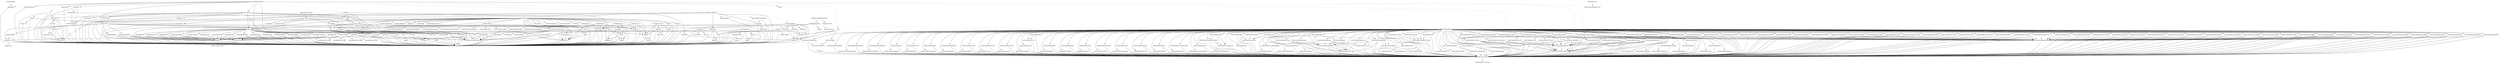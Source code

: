 digraph depends {
    node [shape=plaintext]
"alsa-utils-alsamixer" -> "libasound2";
"alsa-utils-alsamixer" -> "libc6";
"alsa-utils-alsamixer" -> "libformw5";
"alsa-utils-alsamixer" -> "libmenuw5";
"alsa-utils-alsamixer" -> "libncursesw5";
"alsa-utils-alsamixer" -> "libpanelw5";
"alsa-utils-alsamixer" -> "libtinfo5";
"angstrom-feed-configs" -> "opkg" [style=dotted];
"angstrom-packagegroup-boot" -> "angstrom-version";
"angstrom-packagegroup-boot" -> "packagegroup-boot";
"avahi-daemon" -> "base-files";
"avahi-daemon" -> "base-passwd";
"avahi-daemon" -> "libavahi-common3";
"avahi-daemon" -> "libavahi-core7";
"avahi-daemon" -> "libc6";
"avahi-daemon" -> "libcap2";
"avahi-daemon" -> "libdaemon0";
"avahi-daemon" -> "libdbus-1-3";
"avahi-daemon" -> "libexpat1";
"avahi-daemon" -> "libnss-mdns" [style=dotted];
"avahi-daemon" -> "shadow";
"avahi-utils" -> "libavahi-client3";
"avahi-utils" -> "libavahi-common3";
"avahi-utils" -> "libc6";
"bluez5" -> "libc6";
"bluez5" -> "libdbus-1-3";
"bluez5" -> "libglib-2.0-0";
"bluez5" -> "libreadline6";
"bluez5" -> "libudev1";
"busybox" -> "busybox-syslog" [style=dotted];
"busybox" -> "busybox-udhcpc" [style=dotted];
"busybox" -> "libc6";
"busybox" -> "update-alternatives-opkg";
"busybox-syslog" -> "update-alternatives-opkg";
"cpufreq-tweaks" -> "cpufrequtils";
"cpufrequtils" -> "libc6";
"dbus-1" -> "base-files";
"dbus-1" -> "base-passwd";
"dbus-1" -> "libc6";
"dbus-1" -> "libdbus-1-3";
"dbus-1" -> "libexpat1";
"dbus-1" -> "libx11-6";
"dbus-1" -> "shadow";
"e2fsprogs-e2fsck" -> "libblkid1";
"e2fsprogs-e2fsck" -> "libc6";
"e2fsprogs-e2fsck" -> "libcom-err2";
"e2fsprogs-e2fsck" -> "libe2p2";
"e2fsprogs-e2fsck" -> "libext2fs2";
"e2fsprogs-e2fsck" -> "libuuid1";
"fixmac" -> "ranpwd";
"htop" -> "libc6";
"htop" -> "libncursesw5";
"htop" -> "libtinfo5";
"htop" -> "ncurses-terminfo";
"iptables" -> "kernel-module-ip-tables" [style=dotted];
"iptables" -> "kernel-module-ipt-masquerade" [style=dotted];
"iptables" -> "kernel-module-iptable-filter" [style=dotted];
"iptables" -> "kernel-module-iptable-nat" [style=dotted];
"iptables" -> "kernel-module-nf-conntrack" [style=dotted];
"iptables" -> "kernel-module-nf-conntrack-ipv4" [style=dotted];
"iptables" -> "kernel-module-nf-defrag-ipv4" [style=dotted];
"iptables" -> "kernel-module-nf-nat" [style=dotted];
"iptables" -> "kernel-module-x-tables" [style=dotted];
"iptables" -> "libc6";
"iw" -> "libc6";
"iw" -> "libnl-3-200";
"iw" -> "libnl-3-genl";
"kbd" -> "libc6";
"kbd" -> "update-alternatives-opkg";
"kernel" -> "kernel-4.4.0+linaro";
"kernel-4.4.0+linaro" -> "kernel-image-4.4.0+linaro";
"kernel-module-aircable" -> "kernel-4.4.0+linaro";
"kernel-module-ark3116" -> "kernel-4.4.0+linaro";
"kernel-module-belkin-sa" -> "kernel-4.4.0+linaro";
"kernel-module-binfmt-misc" -> "kernel-4.4.0+linaro";
"kernel-module-bsd-comp" -> "kernel-4.4.0+linaro";
"kernel-module-bsd-comp" -> "kernel-module-ppp-generic";
"kernel-module-bsd-comp" -> "kernel-module-slhc";
"kernel-module-catc" -> "kernel-4.4.0+linaro";
"kernel-module-ch341" -> "kernel-4.4.0+linaro";
"kernel-module-configfs" -> "kernel-4.4.0+linaro";
"kernel-module-cp210x" -> "kernel-4.4.0+linaro";
"kernel-module-crc-ccitt" -> "kernel-4.4.0+linaro";
"kernel-module-cyberjack" -> "kernel-4.4.0+linaro";
"kernel-module-cypress-m8" -> "kernel-4.4.0+linaro";
"kernel-module-digi-acceleport" -> "kernel-4.4.0+linaro";
"kernel-module-echainiv" -> "kernel-4.4.0+linaro";
"kernel-module-empeg" -> "kernel-4.4.0+linaro";
"kernel-module-ezusb" -> "kernel-4.4.0+linaro";
"kernel-module-f81232" -> "kernel-4.4.0+linaro";
"kernel-module-ftdi-sio" -> "kernel-4.4.0+linaro";
"kernel-module-g-ether" -> "kernel-4.4.0+linaro";
"kernel-module-g-ether" -> "kernel-module-configfs";
"kernel-module-g-ether" -> "kernel-module-libcomposite";
"kernel-module-g-ether" -> "kernel-module-u-ether";
"kernel-module-g-ether" -> "kernel-module-usb-f-rndis";
"kernel-module-g-mass-storage" -> "kernel-4.4.0+linaro";
"kernel-module-g-mass-storage" -> "kernel-module-configfs";
"kernel-module-g-mass-storage" -> "kernel-module-libcomposite";
"kernel-module-g-mass-storage" -> "kernel-module-usb-f-mass-storage";
"kernel-module-g-serial" -> "kernel-4.4.0+linaro";
"kernel-module-g-serial" -> "kernel-module-configfs";
"kernel-module-g-serial" -> "kernel-module-libcomposite";
"kernel-module-g-zero" -> "kernel-4.4.0+linaro";
"kernel-module-g-zero" -> "kernel-module-configfs";
"kernel-module-g-zero" -> "kernel-module-libcomposite";
"kernel-module-garmin-gps" -> "kernel-4.4.0+linaro";
"kernel-module-gspca-benq" -> "kernel-4.4.0+linaro";
"kernel-module-gspca-benq" -> "kernel-module-gspca-main";
"kernel-module-gspca-conex" -> "kernel-4.4.0+linaro";
"kernel-module-gspca-conex" -> "kernel-module-gspca-main";
"kernel-module-gspca-cpia1" -> "kernel-4.4.0+linaro";
"kernel-module-gspca-cpia1" -> "kernel-module-gspca-main";
"kernel-module-gspca-dtcs033" -> "kernel-4.4.0+linaro";
"kernel-module-gspca-dtcs033" -> "kernel-module-gspca-main";
"kernel-module-gspca-etoms" -> "kernel-4.4.0+linaro";
"kernel-module-gspca-etoms" -> "kernel-module-gspca-main";
"kernel-module-gspca-finepix" -> "kernel-4.4.0+linaro";
"kernel-module-gspca-finepix" -> "kernel-module-gspca-main";
"kernel-module-gspca-gl860" -> "kernel-4.4.0+linaro";
"kernel-module-gspca-gl860" -> "kernel-module-gspca-main";
"kernel-module-gspca-jeilinj" -> "kernel-4.4.0+linaro";
"kernel-module-gspca-jeilinj" -> "kernel-module-gspca-main";
"kernel-module-gspca-jl2005bcd" -> "kernel-4.4.0+linaro";
"kernel-module-gspca-jl2005bcd" -> "kernel-module-gspca-main";
"kernel-module-gspca-kinect" -> "kernel-4.4.0+linaro";
"kernel-module-gspca-kinect" -> "kernel-module-gspca-main";
"kernel-module-gspca-konica" -> "kernel-4.4.0+linaro";
"kernel-module-gspca-konica" -> "kernel-module-gspca-main";
"kernel-module-gspca-m5602" -> "kernel-4.4.0+linaro";
"kernel-module-gspca-m5602" -> "kernel-module-gspca-main";
"kernel-module-gspca-main" -> "kernel-4.4.0+linaro";
"kernel-module-gspca-mars" -> "kernel-4.4.0+linaro";
"kernel-module-gspca-mars" -> "kernel-module-gspca-main";
"kernel-module-gspca-mr97310a" -> "kernel-4.4.0+linaro";
"kernel-module-gspca-mr97310a" -> "kernel-module-gspca-main";
"kernel-module-gspca-nw80x" -> "kernel-4.4.0+linaro";
"kernel-module-gspca-nw80x" -> "kernel-module-gspca-main";
"kernel-module-gspca-ov519" -> "kernel-4.4.0+linaro";
"kernel-module-gspca-ov519" -> "kernel-module-gspca-main";
"kernel-module-gspca-ov534" -> "kernel-4.4.0+linaro";
"kernel-module-gspca-ov534" -> "kernel-module-gspca-main";
"kernel-module-gspca-ov534-9" -> "kernel-4.4.0+linaro";
"kernel-module-gspca-ov534-9" -> "kernel-module-gspca-main";
"kernel-module-gspca-pac207" -> "kernel-4.4.0+linaro";
"kernel-module-gspca-pac207" -> "kernel-module-gspca-main";
"kernel-module-gspca-pac7302" -> "kernel-4.4.0+linaro";
"kernel-module-gspca-pac7302" -> "kernel-module-gspca-main";
"kernel-module-gspca-pac7311" -> "kernel-4.4.0+linaro";
"kernel-module-gspca-pac7311" -> "kernel-module-gspca-main";
"kernel-module-gspca-se401" -> "kernel-4.4.0+linaro";
"kernel-module-gspca-se401" -> "kernel-module-gspca-main";
"kernel-module-gspca-sn9c2028" -> "kernel-4.4.0+linaro";
"kernel-module-gspca-sn9c2028" -> "kernel-module-gspca-main";
"kernel-module-gspca-sn9c20x" -> "kernel-4.4.0+linaro";
"kernel-module-gspca-sn9c20x" -> "kernel-module-gspca-main";
"kernel-module-gspca-sonixb" -> "kernel-4.4.0+linaro";
"kernel-module-gspca-sonixb" -> "kernel-module-gspca-main";
"kernel-module-gspca-sonixj" -> "kernel-4.4.0+linaro";
"kernel-module-gspca-sonixj" -> "kernel-module-gspca-main";
"kernel-module-gspca-spca1528" -> "kernel-4.4.0+linaro";
"kernel-module-gspca-spca1528" -> "kernel-module-gspca-main";
"kernel-module-gspca-spca500" -> "kernel-4.4.0+linaro";
"kernel-module-gspca-spca500" -> "kernel-module-gspca-main";
"kernel-module-gspca-spca501" -> "kernel-4.4.0+linaro";
"kernel-module-gspca-spca501" -> "kernel-module-gspca-main";
"kernel-module-gspca-spca505" -> "kernel-4.4.0+linaro";
"kernel-module-gspca-spca505" -> "kernel-module-gspca-main";
"kernel-module-gspca-spca506" -> "kernel-4.4.0+linaro";
"kernel-module-gspca-spca506" -> "kernel-module-gspca-main";
"kernel-module-gspca-spca508" -> "kernel-4.4.0+linaro";
"kernel-module-gspca-spca508" -> "kernel-module-gspca-main";
"kernel-module-gspca-spca561" -> "kernel-4.4.0+linaro";
"kernel-module-gspca-spca561" -> "kernel-module-gspca-main";
"kernel-module-gspca-sq905" -> "kernel-4.4.0+linaro";
"kernel-module-gspca-sq905" -> "kernel-module-gspca-main";
"kernel-module-gspca-sq905c" -> "kernel-4.4.0+linaro";
"kernel-module-gspca-sq905c" -> "kernel-module-gspca-main";
"kernel-module-gspca-sq930x" -> "kernel-4.4.0+linaro";
"kernel-module-gspca-sq930x" -> "kernel-module-gspca-main";
"kernel-module-gspca-stk014" -> "kernel-4.4.0+linaro";
"kernel-module-gspca-stk014" -> "kernel-module-gspca-main";
"kernel-module-gspca-stk1135" -> "kernel-4.4.0+linaro";
"kernel-module-gspca-stk1135" -> "kernel-module-gspca-main";
"kernel-module-gspca-stv0680" -> "kernel-4.4.0+linaro";
"kernel-module-gspca-stv0680" -> "kernel-module-gspca-main";
"kernel-module-gspca-stv06xx" -> "kernel-4.4.0+linaro";
"kernel-module-gspca-stv06xx" -> "kernel-module-gspca-main";
"kernel-module-gspca-sunplus" -> "kernel-4.4.0+linaro";
"kernel-module-gspca-sunplus" -> "kernel-module-gspca-main";
"kernel-module-gspca-t613" -> "kernel-4.4.0+linaro";
"kernel-module-gspca-t613" -> "kernel-module-gspca-main";
"kernel-module-gspca-topro" -> "kernel-4.4.0+linaro";
"kernel-module-gspca-topro" -> "kernel-module-gspca-main";
"kernel-module-gspca-touptek" -> "kernel-4.4.0+linaro";
"kernel-module-gspca-touptek" -> "kernel-module-gspca-main";
"kernel-module-gspca-tv8532" -> "kernel-4.4.0+linaro";
"kernel-module-gspca-tv8532" -> "kernel-module-gspca-main";
"kernel-module-gspca-vc032x" -> "kernel-4.4.0+linaro";
"kernel-module-gspca-vc032x" -> "kernel-module-gspca-main";
"kernel-module-gspca-vicam" -> "kernel-4.4.0+linaro";
"kernel-module-gspca-vicam" -> "kernel-module-gspca-main";
"kernel-module-gspca-xirlink-cit" -> "kernel-4.4.0+linaro";
"kernel-module-gspca-xirlink-cit" -> "kernel-module-gspca-main";
"kernel-module-gspca-zc3xx" -> "kernel-4.4.0+linaro";
"kernel-module-gspca-zc3xx" -> "kernel-module-gspca-main";
"kernel-module-hid-logitech" -> "kernel-4.4.0+linaro";
"kernel-module-hid-magicmouse" -> "kernel-4.4.0+linaro";
"kernel-module-hid-microsoft" -> "kernel-4.4.0+linaro";
"kernel-module-hid-multitouch" -> "kernel-4.4.0+linaro";
"kernel-module-hid-plantronics" -> "kernel-4.4.0+linaro";
"kernel-module-io-edgeport" -> "kernel-4.4.0+linaro";
"kernel-module-io-ti" -> "kernel-4.4.0+linaro";
"kernel-module-ipaq" -> "kernel-4.4.0+linaro";
"kernel-module-ipw" -> "kernel-4.4.0+linaro";
"kernel-module-ipw" -> "kernel-module-usb-wwan";
"kernel-module-ir-usb" -> "kernel-4.4.0+linaro";
"kernel-module-iuu-phoenix" -> "kernel-4.4.0+linaro";
"kernel-module-joydev" -> "kernel-4.4.0+linaro";
"kernel-module-kaweth" -> "kernel-4.4.0+linaro";
"kernel-module-keyspan-pda" -> "kernel-4.4.0+linaro";
"kernel-module-keyspan-pda" -> "kernel-module-ezusb";
"kernel-module-kl5kusb105" -> "kernel-4.4.0+linaro";
"kernel-module-kobil-sct" -> "kernel-4.4.0+linaro";
"kernel-module-libcomposite" -> "kernel-4.4.0+linaro";
"kernel-module-libcomposite" -> "kernel-module-configfs";
"kernel-module-mcs7830" -> "kernel-4.4.0+linaro";
"kernel-module-mct-u232" -> "kernel-4.4.0+linaro";
"kernel-module-metro-usb" -> "kernel-4.4.0+linaro";
"kernel-module-mos7720" -> "kernel-4.4.0+linaro";
"kernel-module-mos7840" -> "kernel-4.4.0+linaro";
"kernel-module-mxuport" -> "kernel-4.4.0+linaro";
"kernel-module-navman" -> "kernel-4.4.0+linaro";
"kernel-module-nfs-acl" -> "kernel-4.4.0+linaro";
"kernel-module-nfsd" -> "kernel-4.4.0+linaro";
"kernel-module-nfsd" -> "kernel-module-nfs-acl";
"kernel-module-omninet" -> "kernel-4.4.0+linaro";
"kernel-module-opticon" -> "kernel-4.4.0+linaro";
"kernel-module-option" -> "kernel-4.4.0+linaro";
"kernel-module-option" -> "kernel-module-usb-wwan";
"kernel-module-oti6858" -> "kernel-4.4.0+linaro";
"kernel-module-pegasus" -> "kernel-4.4.0+linaro";
"kernel-module-pl2303" -> "kernel-4.4.0+linaro";
"kernel-module-ppp-async" -> "kernel-4.4.0+linaro";
"kernel-module-ppp-async" -> "kernel-module-crc-ccitt";
"kernel-module-ppp-async" -> "kernel-module-ppp-generic";
"kernel-module-ppp-async" -> "kernel-module-slhc";
"kernel-module-ppp-deflate" -> "kernel-4.4.0+linaro";
"kernel-module-ppp-deflate" -> "kernel-module-ppp-generic";
"kernel-module-ppp-deflate" -> "kernel-module-slhc";
"kernel-module-ppp-deflate" -> "kernel-module-zlib-deflate";
"kernel-module-ppp-generic" -> "kernel-4.4.0+linaro";
"kernel-module-ppp-generic" -> "kernel-module-slhc";
"kernel-module-ppp-mppe" -> "kernel-4.4.0+linaro";
"kernel-module-ppp-mppe" -> "kernel-module-ppp-generic";
"kernel-module-ppp-mppe" -> "kernel-module-slhc";
"kernel-module-ppp-synctty" -> "kernel-4.4.0+linaro";
"kernel-module-ppp-synctty" -> "kernel-module-ppp-generic";
"kernel-module-ppp-synctty" -> "kernel-module-slhc";
"kernel-module-pppoe" -> "kernel-4.4.0+linaro";
"kernel-module-pppoe" -> "kernel-module-ppp-generic";
"kernel-module-pppoe" -> "kernel-module-pppox";
"kernel-module-pppoe" -> "kernel-module-slhc";
"kernel-module-pppox" -> "kernel-4.4.0+linaro";
"kernel-module-pppox" -> "kernel-module-ppp-generic";
"kernel-module-pppox" -> "kernel-module-slhc";
"kernel-module-pwc" -> "kernel-4.4.0+linaro";
"kernel-module-pwc" -> "kernel-module-videobuf2-vmalloc";
"kernel-module-qcaux" -> "kernel-4.4.0+linaro";
"kernel-module-qcserial" -> "kernel-4.4.0+linaro";
"kernel-module-qcserial" -> "kernel-module-usb-wwan";
"kernel-module-quatech2" -> "kernel-4.4.0+linaro";
"kernel-module-r8152" -> "kernel-4.4.0+linaro";
"kernel-module-rtl8150" -> "kernel-4.4.0+linaro";
"kernel-module-s2255drv" -> "kernel-4.4.0+linaro";
"kernel-module-s2255drv" -> "kernel-module-videobuf2-vmalloc";
"kernel-module-safe-serial" -> "kernel-4.4.0+linaro";
"kernel-module-sha1-generic" -> "kernel-4.4.0+linaro";
"kernel-module-sierra" -> "kernel-4.4.0+linaro";
"kernel-module-slhc" -> "kernel-4.4.0+linaro";
"kernel-module-smsc75xx" -> "kernel-4.4.0+linaro";
"kernel-module-smsc95xx" -> "kernel-4.4.0+linaro";
"kernel-module-spcp8x5" -> "kernel-4.4.0+linaro";
"kernel-module-spidev" -> "kernel-4.4.0+linaro";
"kernel-module-sr9700" -> "kernel-4.4.0+linaro";
"kernel-module-sr9800" -> "kernel-4.4.0+linaro";
"kernel-module-ssu100" -> "kernel-4.4.0+linaro";
"kernel-module-stkwebcam" -> "kernel-4.4.0+linaro";
"kernel-module-symbolserial" -> "kernel-4.4.0+linaro";
"kernel-module-ti-usb-3410-5052" -> "kernel-4.4.0+linaro";
"kernel-module-u-ether" -> "kernel-4.4.0+linaro";
"kernel-module-u-serial" -> "kernel-4.4.0+linaro";
"kernel-module-usb-f-acm" -> "kernel-4.4.0+linaro";
"kernel-module-usb-f-acm" -> "kernel-module-configfs";
"kernel-module-usb-f-acm" -> "kernel-module-libcomposite";
"kernel-module-usb-f-acm" -> "kernel-module-u-serial";
"kernel-module-usb-f-ecm" -> "kernel-4.4.0+linaro";
"kernel-module-usb-f-ecm" -> "kernel-module-configfs";
"kernel-module-usb-f-ecm" -> "kernel-module-libcomposite";
"kernel-module-usb-f-ecm" -> "kernel-module-u-ether";
"kernel-module-usb-f-ecm-subset" -> "kernel-4.4.0+linaro";
"kernel-module-usb-f-ecm-subset" -> "kernel-module-configfs";
"kernel-module-usb-f-ecm-subset" -> "kernel-module-libcomposite";
"kernel-module-usb-f-ecm-subset" -> "kernel-module-u-ether";
"kernel-module-usb-f-mass-storage" -> "kernel-4.4.0+linaro";
"kernel-module-usb-f-mass-storage" -> "kernel-module-configfs";
"kernel-module-usb-f-mass-storage" -> "kernel-module-libcomposite";
"kernel-module-usb-f-obex" -> "kernel-4.4.0+linaro";
"kernel-module-usb-f-obex" -> "kernel-module-configfs";
"kernel-module-usb-f-obex" -> "kernel-module-libcomposite";
"kernel-module-usb-f-obex" -> "kernel-module-u-serial";
"kernel-module-usb-f-rndis" -> "kernel-4.4.0+linaro";
"kernel-module-usb-f-rndis" -> "kernel-module-configfs";
"kernel-module-usb-f-rndis" -> "kernel-module-libcomposite";
"kernel-module-usb-f-rndis" -> "kernel-module-u-ether";
"kernel-module-usb-f-serial" -> "kernel-4.4.0+linaro";
"kernel-module-usb-f-serial" -> "kernel-module-configfs";
"kernel-module-usb-f-serial" -> "kernel-module-libcomposite";
"kernel-module-usb-f-serial" -> "kernel-module-u-serial";
"kernel-module-usb-f-ss-lb" -> "kernel-4.4.0+linaro";
"kernel-module-usb-f-ss-lb" -> "kernel-module-configfs";
"kernel-module-usb-f-ss-lb" -> "kernel-module-libcomposite";
"kernel-module-usb-serial-simple" -> "kernel-4.4.0+linaro";
"kernel-module-usb-wwan" -> "kernel-4.4.0+linaro";
"kernel-module-usbtest" -> "kernel-4.4.0+linaro";
"kernel-module-usbtouchscreen" -> "kernel-4.4.0+linaro";
"kernel-module-uvcvideo" -> "kernel-4.4.0+linaro";
"kernel-module-uvcvideo" -> "kernel-module-videobuf2-vmalloc";
"kernel-module-videobuf-core" -> "kernel-4.4.0+linaro";
"kernel-module-videobuf-vmalloc" -> "kernel-4.4.0+linaro";
"kernel-module-videobuf-vmalloc" -> "kernel-module-videobuf-core";
"kernel-module-videobuf2-vmalloc" -> "kernel-4.4.0+linaro";
"kernel-module-visor" -> "kernel-4.4.0+linaro";
"kernel-module-wcn36xx" -> "kernel-4.4.0+linaro";
"kernel-module-wcn36xx-platform" -> "kernel-4.4.0+linaro";
"kernel-module-whiteheat" -> "kernel-4.4.0+linaro";
"kernel-module-whiteheat" -> "kernel-module-ezusb";
"kernel-module-wishbone-serial" -> "kernel-4.4.0+linaro";
"kernel-module-xsens-mt" -> "kernel-4.4.0+linaro";
"kernel-module-zlib-deflate" -> "kernel-4.4.0+linaro";
"kernel-module-zr364xx" -> "kernel-4.4.0+linaro";
"kernel-module-zr364xx" -> "kernel-module-videobuf-core";
"kernel-module-zr364xx" -> "kernel-module-videobuf-vmalloc";
"kernel-modules" -> "kernel-module-aircable";
"kernel-modules" -> "kernel-module-ark3116";
"kernel-modules" -> "kernel-module-belkin-sa";
"kernel-modules" -> "kernel-module-binfmt-misc";
"kernel-modules" -> "kernel-module-bsd-comp";
"kernel-modules" -> "kernel-module-catc";
"kernel-modules" -> "kernel-module-ch341";
"kernel-modules" -> "kernel-module-configfs";
"kernel-modules" -> "kernel-module-cp210x";
"kernel-modules" -> "kernel-module-crc-ccitt";
"kernel-modules" -> "kernel-module-cyberjack";
"kernel-modules" -> "kernel-module-cypress-m8";
"kernel-modules" -> "kernel-module-digi-acceleport";
"kernel-modules" -> "kernel-module-echainiv";
"kernel-modules" -> "kernel-module-empeg";
"kernel-modules" -> "kernel-module-ezusb";
"kernel-modules" -> "kernel-module-f81232";
"kernel-modules" -> "kernel-module-ftdi-sio";
"kernel-modules" -> "kernel-module-g-ether";
"kernel-modules" -> "kernel-module-g-mass-storage";
"kernel-modules" -> "kernel-module-g-serial";
"kernel-modules" -> "kernel-module-g-zero";
"kernel-modules" -> "kernel-module-garmin-gps";
"kernel-modules" -> "kernel-module-gspca-benq";
"kernel-modules" -> "kernel-module-gspca-conex";
"kernel-modules" -> "kernel-module-gspca-cpia1";
"kernel-modules" -> "kernel-module-gspca-dtcs033";
"kernel-modules" -> "kernel-module-gspca-etoms";
"kernel-modules" -> "kernel-module-gspca-finepix";
"kernel-modules" -> "kernel-module-gspca-gl860";
"kernel-modules" -> "kernel-module-gspca-jeilinj";
"kernel-modules" -> "kernel-module-gspca-jl2005bcd";
"kernel-modules" -> "kernel-module-gspca-kinect";
"kernel-modules" -> "kernel-module-gspca-konica";
"kernel-modules" -> "kernel-module-gspca-m5602";
"kernel-modules" -> "kernel-module-gspca-main";
"kernel-modules" -> "kernel-module-gspca-mars";
"kernel-modules" -> "kernel-module-gspca-mr97310a";
"kernel-modules" -> "kernel-module-gspca-nw80x";
"kernel-modules" -> "kernel-module-gspca-ov519";
"kernel-modules" -> "kernel-module-gspca-ov534";
"kernel-modules" -> "kernel-module-gspca-ov534-9";
"kernel-modules" -> "kernel-module-gspca-pac207";
"kernel-modules" -> "kernel-module-gspca-pac7302";
"kernel-modules" -> "kernel-module-gspca-pac7311";
"kernel-modules" -> "kernel-module-gspca-se401";
"kernel-modules" -> "kernel-module-gspca-sn9c2028";
"kernel-modules" -> "kernel-module-gspca-sn9c20x";
"kernel-modules" -> "kernel-module-gspca-sonixb";
"kernel-modules" -> "kernel-module-gspca-sonixj";
"kernel-modules" -> "kernel-module-gspca-spca1528";
"kernel-modules" -> "kernel-module-gspca-spca500";
"kernel-modules" -> "kernel-module-gspca-spca501";
"kernel-modules" -> "kernel-module-gspca-spca505";
"kernel-modules" -> "kernel-module-gspca-spca506";
"kernel-modules" -> "kernel-module-gspca-spca508";
"kernel-modules" -> "kernel-module-gspca-spca561";
"kernel-modules" -> "kernel-module-gspca-sq905";
"kernel-modules" -> "kernel-module-gspca-sq905c";
"kernel-modules" -> "kernel-module-gspca-sq930x";
"kernel-modules" -> "kernel-module-gspca-stk014";
"kernel-modules" -> "kernel-module-gspca-stk1135";
"kernel-modules" -> "kernel-module-gspca-stv0680";
"kernel-modules" -> "kernel-module-gspca-stv06xx";
"kernel-modules" -> "kernel-module-gspca-sunplus";
"kernel-modules" -> "kernel-module-gspca-t613";
"kernel-modules" -> "kernel-module-gspca-topro";
"kernel-modules" -> "kernel-module-gspca-touptek";
"kernel-modules" -> "kernel-module-gspca-tv8532";
"kernel-modules" -> "kernel-module-gspca-vc032x";
"kernel-modules" -> "kernel-module-gspca-vicam";
"kernel-modules" -> "kernel-module-gspca-xirlink-cit";
"kernel-modules" -> "kernel-module-gspca-zc3xx";
"kernel-modules" -> "kernel-module-hid-logitech";
"kernel-modules" -> "kernel-module-hid-magicmouse";
"kernel-modules" -> "kernel-module-hid-microsoft";
"kernel-modules" -> "kernel-module-hid-multitouch";
"kernel-modules" -> "kernel-module-hid-plantronics";
"kernel-modules" -> "kernel-module-io-edgeport";
"kernel-modules" -> "kernel-module-io-ti";
"kernel-modules" -> "kernel-module-ipaq";
"kernel-modules" -> "kernel-module-ipw";
"kernel-modules" -> "kernel-module-ir-usb";
"kernel-modules" -> "kernel-module-iuu-phoenix";
"kernel-modules" -> "kernel-module-joydev";
"kernel-modules" -> "kernel-module-kaweth";
"kernel-modules" -> "kernel-module-keyspan-pda";
"kernel-modules" -> "kernel-module-kl5kusb105";
"kernel-modules" -> "kernel-module-kobil-sct";
"kernel-modules" -> "kernel-module-libcomposite";
"kernel-modules" -> "kernel-module-mcs7830";
"kernel-modules" -> "kernel-module-mct-u232";
"kernel-modules" -> "kernel-module-metro-usb";
"kernel-modules" -> "kernel-module-mos7720";
"kernel-modules" -> "kernel-module-mos7840";
"kernel-modules" -> "kernel-module-mxuport";
"kernel-modules" -> "kernel-module-navman";
"kernel-modules" -> "kernel-module-nfs-acl";
"kernel-modules" -> "kernel-module-nfsd";
"kernel-modules" -> "kernel-module-omninet";
"kernel-modules" -> "kernel-module-opticon";
"kernel-modules" -> "kernel-module-option";
"kernel-modules" -> "kernel-module-oti6858";
"kernel-modules" -> "kernel-module-pegasus";
"kernel-modules" -> "kernel-module-pl2303";
"kernel-modules" -> "kernel-module-ppp-async";
"kernel-modules" -> "kernel-module-ppp-deflate";
"kernel-modules" -> "kernel-module-ppp-generic";
"kernel-modules" -> "kernel-module-ppp-mppe";
"kernel-modules" -> "kernel-module-ppp-synctty";
"kernel-modules" -> "kernel-module-pppoe";
"kernel-modules" -> "kernel-module-pppox";
"kernel-modules" -> "kernel-module-pwc";
"kernel-modules" -> "kernel-module-qcaux";
"kernel-modules" -> "kernel-module-qcserial";
"kernel-modules" -> "kernel-module-quatech2";
"kernel-modules" -> "kernel-module-r8152";
"kernel-modules" -> "kernel-module-rtl8150";
"kernel-modules" -> "kernel-module-s2255drv";
"kernel-modules" -> "kernel-module-safe-serial";
"kernel-modules" -> "kernel-module-sha1-generic";
"kernel-modules" -> "kernel-module-sierra";
"kernel-modules" -> "kernel-module-slhc";
"kernel-modules" -> "kernel-module-smsc75xx";
"kernel-modules" -> "kernel-module-smsc95xx";
"kernel-modules" -> "kernel-module-spcp8x5";
"kernel-modules" -> "kernel-module-spidev";
"kernel-modules" -> "kernel-module-sr9700";
"kernel-modules" -> "kernel-module-sr9800";
"kernel-modules" -> "kernel-module-ssu100";
"kernel-modules" -> "kernel-module-stkwebcam";
"kernel-modules" -> "kernel-module-symbolserial";
"kernel-modules" -> "kernel-module-ti-usb-3410-5052";
"kernel-modules" -> "kernel-module-u-ether";
"kernel-modules" -> "kernel-module-u-serial";
"kernel-modules" -> "kernel-module-usb-f-acm";
"kernel-modules" -> "kernel-module-usb-f-ecm";
"kernel-modules" -> "kernel-module-usb-f-ecm-subset";
"kernel-modules" -> "kernel-module-usb-f-mass-storage";
"kernel-modules" -> "kernel-module-usb-f-obex";
"kernel-modules" -> "kernel-module-usb-f-rndis";
"kernel-modules" -> "kernel-module-usb-f-serial";
"kernel-modules" -> "kernel-module-usb-f-ss-lb";
"kernel-modules" -> "kernel-module-usb-serial-simple";
"kernel-modules" -> "kernel-module-usb-wwan";
"kernel-modules" -> "kernel-module-usbtest";
"kernel-modules" -> "kernel-module-usbtouchscreen";
"kernel-modules" -> "kernel-module-uvcvideo";
"kernel-modules" -> "kernel-module-videobuf-core";
"kernel-modules" -> "kernel-module-videobuf-vmalloc";
"kernel-modules" -> "kernel-module-videobuf2-vmalloc";
"kernel-modules" -> "kernel-module-visor";
"kernel-modules" -> "kernel-module-wcn36xx";
"kernel-modules" -> "kernel-module-wcn36xx-platform";
"kernel-modules" -> "kernel-module-whiteheat";
"kernel-modules" -> "kernel-module-wishbone-serial";
"kernel-modules" -> "kernel-module-xsens-mt";
"kernel-modules" -> "kernel-module-zlib-deflate";
"kernel-modules" -> "kernel-module-zr364xx";
"kmod" -> "libc6";
"kmod" -> "libz1";
"kmod" -> "update-alternatives-opkg";
"libacl1" -> "libattr1";
"libacl1" -> "libc6";
"libarchive13" -> "libattr1";
"libarchive13" -> "libbz2-0";
"libarchive13" -> "libc6";
"libarchive13" -> "libxml2";
"libarchive13" -> "libz1";
"libasound2" -> "alsa-conf";
"libasound2" -> "alsa-conf-base";
"libasound2" -> "libc6";
"libattr1" -> "libc6";
"libavahi-client3" -> "libavahi-common3";
"libavahi-client3" -> "libc6";
"libavahi-client3" -> "libdbus-1-3";
"libavahi-common3" -> "libc6";
"libavahi-core7" -> "libavahi-common3";
"libavahi-core7" -> "libc6";
"libblkid1" -> "libc6";
"libblkid1" -> "libuuid1";
"libbz2-0" -> "libc6";
"libcap2" -> "libc6";
"libcom-err2" -> "libc6";
"libcrypto1.0.0" -> "libc6";
"libcrypto1.0.0" -> "openssl-conf" [style=dotted];
"libdaemon0" -> "libc6";
"libdbus-1-3" -> "dbus-1" [style=dotted];
"libdbus-1-3" -> "libc6";
"libdrm-freedreno1" -> "libc6";
"libdrm-freedreno1" -> "libdrm2";
"libdrm2" -> "libc6";
"libe2p2" -> "libc6";
"libexpat1" -> "libc6";
"libext2fs2" -> "libblkid1";
"libext2fs2" -> "libc6";
"libext2fs2" -> "libcom-err2";
"libffi6" -> "libc6";
"libformw5" -> "libc6";
"libformw5" -> "libncursesw5";
"libformw5" -> "libtinfo5";
"libgcc1" -> "libc6";
"libgcrypt" -> "libc6";
"libgcrypt" -> "libcap2";
"libgcrypt" -> "libgpg-error0";
"libglib-2.0-0" -> "libc6";
"libglib-2.0-0" -> "libffi6";
"libglib-2.0-0" -> "libz1";
"libgmp10" -> "libc6";
"libgnutls28" -> "libc6";
"libgnutls28" -> "libgmp10";
"libgnutls28" -> "libz1";
"libgnutls28" -> "nettle";
"libgpg-error0" -> "libc6";
"libidn11" -> "libc6";
"libkmod2" -> "libc6";
"libkmod2" -> "libz1";
"liblzma5" -> "libc6";
"libmenuw5" -> "libc6";
"libmenuw5" -> "libncursesw5";
"libmenuw5" -> "libtinfo5";
"libmount1" -> "libblkid1";
"libmount1" -> "libc6";
"libmount1" -> "libuuid1";
"libncursesw5" -> "libc6";
"libncursesw5" -> "libtinfo5";
"libnl-3-200" -> "libc6";
"libnl-3-cli" -> "libc6";
"libnl-3-cli" -> "libnl-3-200";
"libnl-3-cli" -> "libnl-3-genl";
"libnl-3-cli" -> "libnl-nf-3-200";
"libnl-3-cli" -> "libnl-route-3-200";
"libnl-3-genl" -> "libc6";
"libnl-3-genl" -> "libnl-3-200";
"libnl-3-genl" -> "libnl-3-cli";
"libnl-nf-3-200" -> "libc6";
"libnl-nf-3-200" -> "libnl-3-200";
"libnl-nf-3-200" -> "libnl-route-3-200";
"libnl-route-3-200" -> "libc6";
"libnl-route-3-200" -> "libnl-3-200";
"libnss-mdns" -> "avahi-daemon";
"libnss-mdns" -> "libc6";
"libopkg1" -> "libarchive13";
"libopkg1" -> "libattr1";
"libopkg1" -> "libbz2-0";
"libopkg1" -> "libc6";
"libopkg1" -> "libxml2";
"libopkg1" -> "libz1";
"libpam" -> "libc6";
"libpam" -> "libpam-runtime-suffix" [style=dotted];
"libpam-runtime" -> "libpam-suffix";
"libpam-runtime" -> "pam-plugin-deny-suffix";
"libpam-runtime" -> "pam-plugin-permit-suffix";
"libpam-runtime" -> "pam-plugin-unix-suffix";
"libpam-runtime" -> "pam-plugin-warn-suffix";
"libpanelw5" -> "libc6";
"libpanelw5" -> "libncursesw5";
"libpanelw5" -> "libtinfo5";
"libreadline6" -> "libc6";
"libreadline6" -> "libtinfo5";
"libstdc++6" -> "libc6";
"libstdc++6" -> "libgcc1";
"libtinfo5" -> "libc6";
"libtinfo5" -> "ncurses-terminfo-base" [style=dotted];
"libudev1" -> "libc6";
"libudev1" -> "libcap2";
"libusb-1.0-0" -> "libc6";
"libuuid1" -> "libc6";
"libx11-6" -> "libc6";
"libx11-6" -> "libxau6";
"libx11-6" -> "libxcb1";
"libx11-6" -> "libxdmcp6";
"libxau6" -> "libc6";
"libxcb-xkb1" -> "libc6";
"libxcb-xkb1" -> "libxau6";
"libxcb-xkb1" -> "libxcb1";
"libxcb-xkb1" -> "libxdmcp6";
"libxcb1" -> "libc6";
"libxcb1" -> "libxau6";
"libxcb1" -> "libxdmcp6";
"libxdmcp6" -> "libc6";
"libxkbcommon" -> "libc6";
"libxkbcommon" -> "libxau6";
"libxkbcommon" -> "libxcb-xkb1";
"libxkbcommon" -> "libxcb1";
"libxkbcommon" -> "libxdmcp6";
"libxml2" -> "libc6";
"libxml2" -> "libz1";
"libz1" -> "libc6";
"locale-base-en-us" -> "glibc-binary-localedata-en-us";
"mesa-megadriver" -> "libc6";
"mesa-megadriver" -> "libdrm-freedreno1";
"mesa-megadriver" -> "libdrm2";
"mesa-megadriver" -> "libexpat1";
"mesa-megadriver" -> "libgcc1";
"mesa-megadriver" -> "libstdc++6";
"mesa-megadriver" -> "nettle";
"ncurses-terminfo" -> "ncurses-terminfo-base";
"nettle" -> "libc6";
"nettle" -> "libgmp10";
"openssh-keygen" -> "libc6";
"openssh-keygen" -> "libcrypto1.0.0";
"openssh-scp" -> "libc6";
"openssh-scp" -> "update-alternatives-opkg";
"openssh-sftp" -> "libc6";
"openssh-sftp-server" -> "libc6";
"openssh-ssh" -> "libc6";
"openssh-ssh" -> "libcrypto1.0.0";
"openssh-ssh" -> "libz1";
"openssh-ssh" -> "update-alternatives-opkg";
"openssh-sshd" -> "base-files";
"openssh-sshd" -> "base-passwd";
"openssh-sshd" -> "libc6";
"openssh-sshd" -> "libcrypto1.0.0";
"openssh-sshd" -> "libpam";
"openssh-sshd" -> "libz1";
"openssh-sshd" -> "openssh-keygen";
"openssh-sshd" -> "pam-plugin-keyinit";
"openssh-sshd" -> "pam-plugin-loginuid";
"openssh-sshd" -> "shadow";
"opkg" -> "libarchive13";
"opkg" -> "libc6";
"opkg" -> "libopkg1";
"opkg" -> "opkg-arch-config";
"opkg" -> "run-postinsts";
"opkg" -> "update-alternatives-opkg";
"packagegroup-basic" -> "alsa-utils-alsamixer" [style=dotted];
"packagegroup-basic" -> "avahi-daemon";
"packagegroup-basic" -> "avahi-utils";
"packagegroup-basic" -> "bluez5" [style=dotted];
"packagegroup-basic" -> "cpufrequtils" [style=dotted];
"packagegroup-basic" -> "htop" [style=dotted];
"packagegroup-basic" -> "iw" [style=dotted];
"packagegroup-basic" -> "kernel-module-g-ether" [style=dotted];
"packagegroup-basic" -> "kernel-module-g-mass-storage" [style=dotted];
"packagegroup-basic" -> "kernel-module-g-serial" [style=dotted];
"packagegroup-basic" -> "openssh-scp";
"packagegroup-basic" -> "openssh-sftp";
"packagegroup-basic" -> "openssh-sftp-server";
"packagegroup-basic" -> "openssh-ssh";
"packagegroup-basic" -> "openssh-sshd";
"packagegroup-basic" -> "tzdata" [style=dotted];
"packagegroup-basic" -> "usbutils" [style=dotted];
"packagegroup-basic" -> "wpa-supplicant" [style=dotted];
"packagegroup-boot" -> "base-files";
"packagegroup-boot" -> "base-passwd";
"packagegroup-boot" -> "busybox";
"packagegroup-boot" -> "kernel" [style=dotted];
"packagegroup-boot" -> "kernel-modules" [style=dotted];
"packagegroup-boot" -> "mesa-driver-msm" [style=dotted];
"packagegroup-boot" -> "netbase";
"pam-plugin-deny" -> "libc6";
"pam-plugin-deny" -> "libpam";
"pam-plugin-deny" -> "libpam-suffix";
"pam-plugin-env" -> "libc6";
"pam-plugin-env" -> "libpam";
"pam-plugin-env" -> "libpam-suffix";
"pam-plugin-faildelay" -> "libc6";
"pam-plugin-faildelay" -> "libpam";
"pam-plugin-faildelay" -> "libpam-suffix";
"pam-plugin-group" -> "libc6";
"pam-plugin-group" -> "libpam";
"pam-plugin-group" -> "libpam-suffix";
"pam-plugin-keyinit" -> "libc6";
"pam-plugin-keyinit" -> "libpam";
"pam-plugin-keyinit" -> "libpam-suffix";
"pam-plugin-lastlog" -> "libc6";
"pam-plugin-lastlog" -> "libpam";
"pam-plugin-lastlog" -> "libpam-suffix";
"pam-plugin-limits" -> "libc6";
"pam-plugin-limits" -> "libpam";
"pam-plugin-limits" -> "libpam-suffix";
"pam-plugin-loginuid" -> "libc6";
"pam-plugin-loginuid" -> "libpam";
"pam-plugin-loginuid" -> "libpam-suffix";
"pam-plugin-mail" -> "libc6";
"pam-plugin-mail" -> "libpam";
"pam-plugin-mail" -> "libpam-suffix";
"pam-plugin-motd" -> "libc6";
"pam-plugin-motd" -> "libpam";
"pam-plugin-motd" -> "libpam-suffix";
"pam-plugin-nologin" -> "libc6";
"pam-plugin-nologin" -> "libpam";
"pam-plugin-nologin" -> "libpam-suffix";
"pam-plugin-permit" -> "libc6";
"pam-plugin-permit" -> "libpam";
"pam-plugin-permit" -> "libpam-suffix";
"pam-plugin-rootok" -> "libc6";
"pam-plugin-rootok" -> "libpam";
"pam-plugin-rootok" -> "libpam-suffix";
"pam-plugin-securetty" -> "libc6";
"pam-plugin-securetty" -> "libpam";
"pam-plugin-securetty" -> "libpam-suffix";
"pam-plugin-shells" -> "libc6";
"pam-plugin-shells" -> "libpam";
"pam-plugin-shells" -> "libpam-suffix";
"pam-plugin-unix" -> "libc6";
"pam-plugin-unix" -> "libpam";
"pam-plugin-unix" -> "libpam-suffix";
"pam-plugin-warn" -> "libc6";
"pam-plugin-warn" -> "libpam";
"pam-plugin-warn" -> "libpam-suffix";
"ranpwd" -> "libc6";
"shadow" -> "base-passwd";
"shadow" -> "libc6";
"shadow" -> "libpam";
"shadow" -> "libpam-runtime";
"shadow" -> "pam-plugin-env";
"shadow" -> "pam-plugin-faildelay";
"shadow" -> "pam-plugin-group";
"shadow" -> "pam-plugin-lastlog";
"shadow" -> "pam-plugin-limits";
"shadow" -> "pam-plugin-mail";
"shadow" -> "pam-plugin-motd";
"shadow" -> "pam-plugin-nologin";
"shadow" -> "pam-plugin-rootok";
"shadow" -> "pam-plugin-securetty";
"shadow" -> "pam-plugin-shells";
"shadow" -> "shadow-base";
"shadow" -> "shadow-securetty";
"shadow" -> "update-alternatives-opkg";
"shadow" -> "util-linux-sulogin";
"shadow-base" -> "libc6";
"shadow-base" -> "libpam";
"shadow-base" -> "update-alternatives-opkg";
"systemd" -> "base-files";
"systemd" -> "base-passwd";
"systemd" -> "dbus-1";
"systemd" -> "e2fsprogs-e2fsck" [style=dotted];
"systemd" -> "iptables";
"systemd" -> "kernel-module-autofs4" [style=dotted];
"systemd" -> "kernel-module-ipv6" [style=dotted];
"systemd" -> "kernel-module-unix" [style=dotted];
"systemd" -> "kmod";
"systemd" -> "libacl1";
"systemd" -> "libattr1";
"systemd" -> "libblkid1";
"systemd" -> "libc6";
"systemd" -> "libcap2";
"systemd" -> "libidn11";
"systemd" -> "libkmod2";
"systemd" -> "liblzma5";
"systemd" -> "libmount1";
"systemd" -> "libpam";
"systemd" -> "libxkbcommon";
"systemd" -> "os-release" [style=dotted];
"systemd" -> "shadow";
"systemd" -> "systemd-binfmt";
"systemd" -> "systemd-compat-units" [style=dotted];
"systemd" -> "systemd-serialgetty" [style=dotted];
"systemd" -> "systemd-vconsole-setup" [style=dotted];
"systemd" -> "systemd-vconsole-setup";
"systemd" -> "udev";
"systemd" -> "udev-hwdb" [style=dotted];
"systemd" -> "update-alternatives-opkg";
"systemd" -> "update-rc.d";
"systemd" -> "util-linux-agetty" [style=dotted];
"systemd" -> "util-linux-fsck" [style=dotted];
"systemd" -> "util-linux-mount";
"systemd" -> "volatile-binds";
"systemd-analyze" -> "libattr1";
"systemd-analyze" -> "libc6";
"systemd-analyze" -> "libcap2";
"systemd-analyze" -> "libmount1";
"systemd-analyze" -> "libpam";
"systemd-binfmt" -> "kernel-module-binfmt-misc" [style=dotted];
"systemd-binfmt" -> "libattr1";
"systemd-binfmt" -> "libc6";
"systemd-serialgetty" -> "systemd";
"systemd-vconsole-setup" -> "kbd" [style=dotted];
"systemd-vconsole-setup" -> "kbd-consolefonts" [style=dotted];
"systemd-vconsole-setup" -> "kbd-keymaps" [style=dotted];
"systemd-vconsole-setup" -> "libattr1";
"systemd-vconsole-setup" -> "libc6";
"udev" -> "libacl1";
"udev" -> "libattr1";
"udev" -> "libblkid1";
"udev" -> "libc6";
"udev" -> "libkmod2";
"udev-hwdb" -> "udev";
"usbutils" -> "libc6";
"usbutils" -> "libudev1";
"usbutils" -> "libusb-1.0-0";
"util-linux-agetty" -> "libc6";
"util-linux-agetty" -> "update-alternatives-opkg";
"util-linux-fsck" -> "libblkid1";
"util-linux-fsck" -> "libc6";
"util-linux-fsck" -> "libmount1";
"util-linux-fsck" -> "update-alternatives-opkg";
"util-linux-mount" -> "libc6";
"util-linux-mount" -> "libmount1";
"util-linux-mount" -> "update-alternatives-opkg";
"util-linux-sulogin" -> "libc6";
"util-linux-sulogin" -> "update-alternatives-opkg";
"wpa-supplicant" -> "libc6";
"wpa-supplicant" -> "libdbus-1-3";
"wpa-supplicant" -> "libgcrypt";
"wpa-supplicant" -> "libgnutls28";
"wpa-supplicant" -> "libnl-3-200";
"wpa-supplicant" -> "libnl-3-genl";
"wpa-supplicant" -> "wpa-supplicant-cli" [style=dotted];
"wpa-supplicant" -> "wpa-supplicant-passphrase" [style=dotted];
"wpa-supplicant-cli" -> "libc6";
"wpa-supplicant-passphrase" -> "libc6";
"wpa-supplicant-passphrase" -> "libgcrypt";
}
